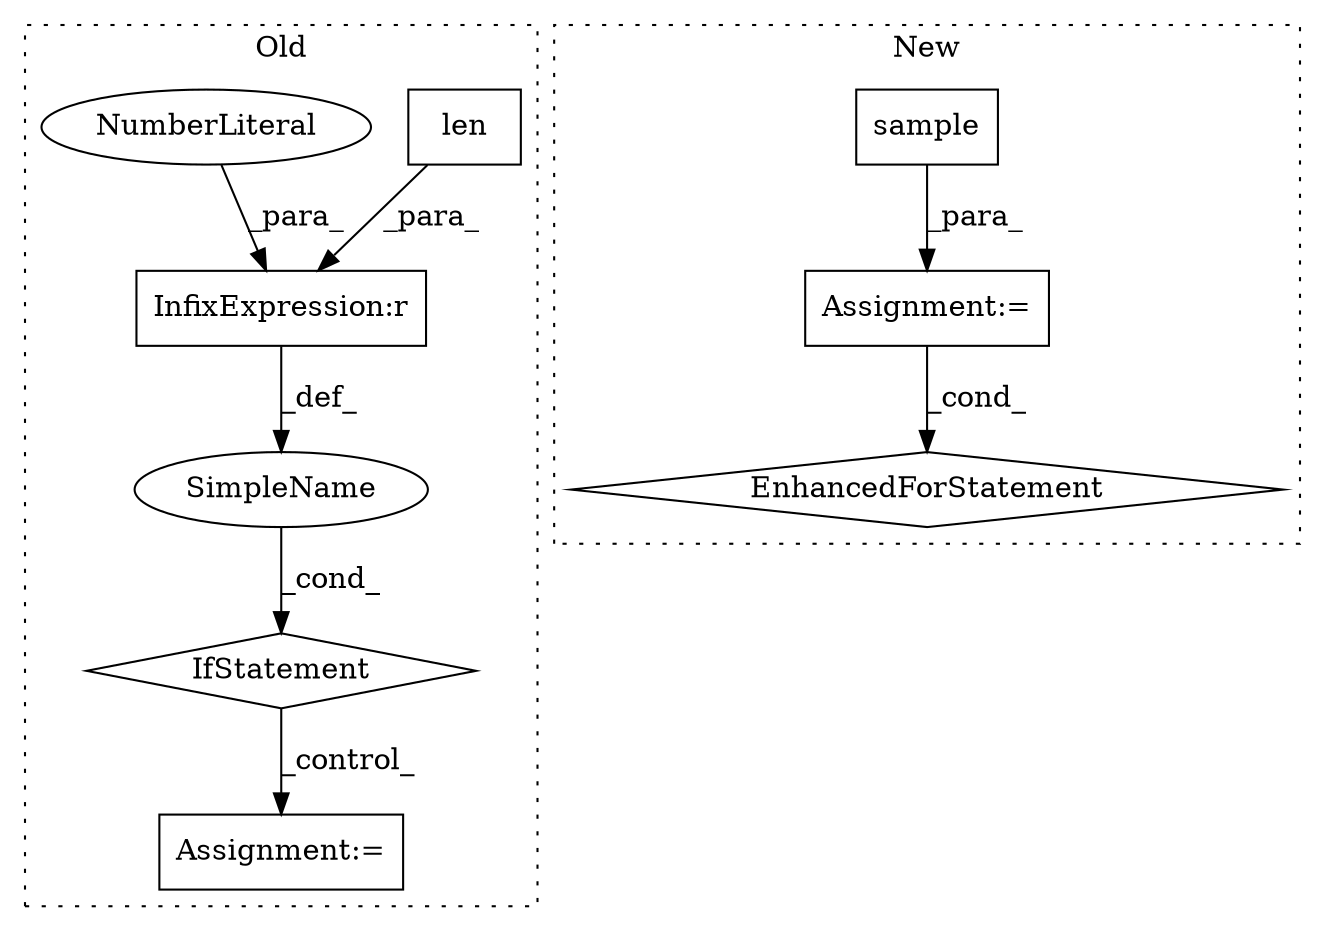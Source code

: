 digraph G {
subgraph cluster0 {
1 [label="len" a="32" s="337,359" l="4,1" shape="box"];
4 [label="IfStatement" a="25" s="333,365" l="4,2" shape="diamond"];
5 [label="InfixExpression:r" a="27" s="360" l="4" shape="box"];
6 [label="NumberLiteral" a="34" s="364" l="1" shape="ellipse"];
7 [label="Assignment:=" a="7" s="384" l="1" shape="box"];
8 [label="SimpleName" a="42" s="" l="" shape="ellipse"];
label = "Old";
style="dotted";
}
subgraph cluster1 {
2 [label="sample" a="32" s="535,574" l="7,1" shape="box"];
3 [label="Assignment:=" a="7" s="581,661" l="53,2" shape="box"];
9 [label="EnhancedForStatement" a="70" s="581,661" l="53,2" shape="diamond"];
label = "New";
style="dotted";
}
1 -> 5 [label="_para_"];
2 -> 3 [label="_para_"];
3 -> 9 [label="_cond_"];
4 -> 7 [label="_control_"];
5 -> 8 [label="_def_"];
6 -> 5 [label="_para_"];
8 -> 4 [label="_cond_"];
}